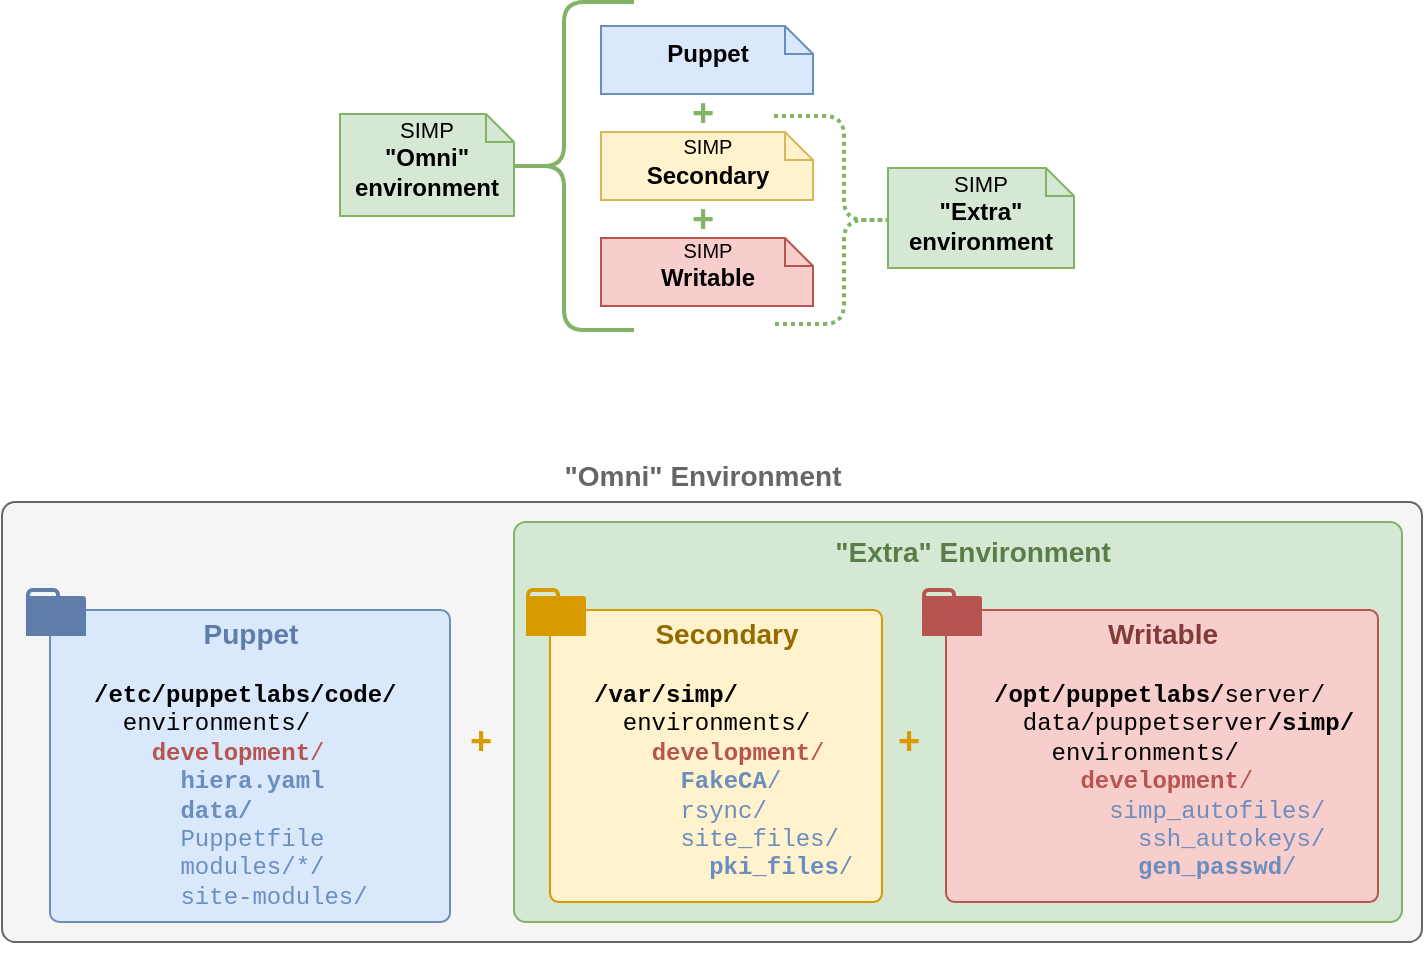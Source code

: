 <mxfile version="20.4.1" type="github" pages="2">
  <diagram name="Simplified v2" id="2etnrcAq5zjSbi8A3pP0">
    <mxGraphModel dx="1422" dy="813" grid="1" gridSize="10" guides="1" tooltips="1" connect="1" arrows="1" fold="1" page="1" pageScale="1" pageWidth="850" pageHeight="1100" math="0" shadow="0">
      <root>
        <mxCell id="-mIu3kfPHVClgdqaARXv-0" />
        <object label="Infrastructure" id="-mIu3kfPHVClgdqaARXv-1">
          <mxCell style="" visible="0" parent="-mIu3kfPHVClgdqaARXv-0" />
        </object>
        <mxCell id="-mIu3kfPHVClgdqaARXv-2" value="" style="whiteSpace=wrap;html=1;fontFamily=Helvetica;align=center;rounded=1;fillColor=none;strokeColor=#d79b00;dashed=1;movable=1;resizable=1;rotatable=1;deletable=1;editable=1;connectable=1;" vertex="1" parent="-mIu3kfPHVClgdqaARXv-1">
          <mxGeometry x="10" y="190" width="80" height="130" as="geometry" />
        </mxCell>
        <mxCell id="-mIu3kfPHVClgdqaARXv-3" style="edgeStyle=orthogonalEdgeStyle;rounded=0;orthogonalLoop=1;jettySize=auto;html=1;exitX=0.5;exitY=1;exitDx=0;exitDy=0;exitPerimeter=0;entryX=0.5;entryY=0;entryDx=0;entryDy=0;endArrow=none;endFill=0;strokeWidth=1;fontColor=#D79B00;fillColor=#ffe6cc;strokeColor=#d79b00;" edge="1" parent="-mIu3kfPHVClgdqaARXv-1" source="-mIu3kfPHVClgdqaARXv-4" target="-mIu3kfPHVClgdqaARXv-2">
          <mxGeometry relative="1" as="geometry" />
        </mxCell>
        <mxCell id="-mIu3kfPHVClgdqaARXv-4" value="&lt;div style=&quot;text-align: center&quot;&gt;&lt;span&gt;Infrastructure&lt;/span&gt;&lt;/div&gt;&lt;div style=&quot;text-align: center&quot;&gt;&lt;span&gt;environment&lt;/span&gt;&lt;/div&gt;" style="shape=note;whiteSpace=wrap;html=1;size=6;verticalAlign=top;align=center;spacingTop=-6;fontFamily=Helvetica;fontStyle=1;fillColor=#ffe6cc;strokeColor=#d79b00;" vertex="1" parent="-mIu3kfPHVClgdqaARXv-1">
          <mxGeometry x="4" y="147" width="95" height="30" as="geometry" />
        </mxCell>
        <mxCell id="-mIu3kfPHVClgdqaARXv-5" value="" style="shape=curlyBracket;whiteSpace=wrap;html=1;rounded=1;strokeColor=#d79b00;fillColor=#ffe6cc;fontFamily=Helvetica;align=center;rotation=0;size=0.769;spacingTop=-7;spacing=3;" vertex="1" parent="-mIu3kfPHVClgdqaARXv-1">
          <mxGeometry x="60" y="140" width="58" height="199" as="geometry" />
        </mxCell>
        <mxCell id="-mIu3kfPHVClgdqaARXv-6" value="" style="edgeStyle=orthogonalEdgeStyle;rounded=0;orthogonalLoop=1;jettySize=auto;html=1;endArrow=none;endFill=0;strokeWidth=1;fillColor=#ffe6cc;strokeColor=#d79b00;" edge="1" parent="-mIu3kfPHVClgdqaARXv-1" source="-mIu3kfPHVClgdqaARXv-7">
          <mxGeometry relative="1" as="geometry">
            <mxPoint x="45" y="283" as="targetPoint" />
          </mxGeometry>
        </mxCell>
        <mxCell id="-mIu3kfPHVClgdqaARXv-7" value="" style="shadow=0;dashed=0;html=1;strokeColor=#d79b00;labelPosition=center;verticalLabelPosition=bottom;verticalAlign=top;align=center;shape=mxgraph.azure.server;fillColor=#ffe6cc;labelBackgroundColor=#ffffff;" vertex="1" parent="-mIu3kfPHVClgdqaARXv-1">
          <mxGeometry x="20" y="233" width="50" height="15" as="geometry" />
        </mxCell>
        <mxCell id="-mIu3kfPHVClgdqaARXv-8" value="&lt;b&gt;production&lt;/b&gt;&lt;br&gt;&lt;div style=&quot;text-align: center&quot;&gt;&lt;span&gt;network&lt;/span&gt;&lt;/div&gt;" style="text;html=1;fontColor=#D79B00;" vertex="1" parent="-mIu3kfPHVClgdqaARXv-1">
          <mxGeometry x="19" y="280" width="60" height="30" as="geometry" />
        </mxCell>
        <mxCell id="-mIu3kfPHVClgdqaARXv-9" value="&lt;b&gt;production&lt;br&gt;&lt;/b&gt;&lt;div style=&quot;text-align: center&quot;&gt;&lt;span&gt;infrastructure&lt;/span&gt;&lt;/div&gt;" style="text;html=1;fontColor=#D79B00;align=center;" vertex="1" parent="-mIu3kfPHVClgdqaARXv-1">
          <mxGeometry x="9" y="193" width="80" height="30" as="geometry" />
        </mxCell>
        <mxCell id="-mIu3kfPHVClgdqaARXv-10" value="" style="endArrow=none;html=1;fillColor=#ffe6cc;strokeColor=#d79b00;strokeWidth=8;" edge="1" parent="-mIu3kfPHVClgdqaARXv-1">
          <mxGeometry width="50" height="50" relative="1" as="geometry">
            <mxPoint x="15.0" y="279.5" as="sourcePoint" />
            <mxPoint x="80" y="279" as="targetPoint" />
          </mxGeometry>
        </mxCell>
        <mxCell id="-mIu3kfPHVClgdqaARXv-11" value="" style="endArrow=none;html=1;fillColor=#ffe6cc;strokeColor=#d79b00;strokeWidth=1;" edge="1" parent="-mIu3kfPHVClgdqaARXv-1">
          <mxGeometry width="50" height="50" relative="1" as="geometry">
            <mxPoint x="105" y="263.5" as="sourcePoint" />
            <mxPoint x="121" y="263" as="targetPoint" />
          </mxGeometry>
        </mxCell>
        <mxCell id="-mIu3kfPHVClgdqaARXv-12" parent="-mIu3kfPHVClgdqaARXv-0" />
        <mxCell id="-mIu3kfPHVClgdqaARXv-13" value="" style="whiteSpace=wrap;html=1;labelBackgroundColor=#ffffff;strokeColor=#666666;strokeWidth=1;fillColor=#f5f5f5;align=center;rounded=1;movable=1;resizable=1;rotatable=1;deletable=1;editable=1;connectable=1;arcSize=3;fontColor=#333333;" vertex="1" parent="-mIu3kfPHVClgdqaARXv-12">
          <mxGeometry x="30" y="290" width="710" height="220" as="geometry" />
        </mxCell>
        <mxCell id="-mIu3kfPHVClgdqaARXv-14" value="" style="whiteSpace=wrap;html=1;labelBackgroundColor=#ffffff;strokeColor=#82b366;strokeWidth=1;fillColor=#d5e8d4;align=center;rounded=1;movable=1;resizable=1;rotatable=1;deletable=1;editable=1;connectable=1;arcSize=3;" vertex="1" parent="-mIu3kfPHVClgdqaARXv-12">
          <mxGeometry x="286" y="300" width="444" height="200" as="geometry" />
        </mxCell>
        <mxCell id="-mIu3kfPHVClgdqaARXv-15" value="" style="whiteSpace=wrap;html=1;labelBackgroundColor=#ffffff;strokeColor=#b85450;strokeWidth=1;fillColor=#f8cecc;align=center;rounded=1;movable=1;resizable=1;rotatable=1;deletable=1;editable=1;connectable=1;arcSize=3;" vertex="1" parent="-mIu3kfPHVClgdqaARXv-12">
          <mxGeometry x="502" y="344" width="216" height="146" as="geometry" />
        </mxCell>
        <mxCell id="-mIu3kfPHVClgdqaARXv-16" value="" style="whiteSpace=wrap;html=1;labelBackgroundColor=#ffffff;strokeColor=#6c8ebf;strokeWidth=1;fillColor=#dae8fc;align=center;rounded=1;movable=1;resizable=1;rotatable=1;deletable=1;editable=1;connectable=1;arcSize=3;" vertex="1" parent="-mIu3kfPHVClgdqaARXv-12">
          <mxGeometry x="54" y="344" width="200" height="156" as="geometry" />
        </mxCell>
        <mxCell id="-mIu3kfPHVClgdqaARXv-17" value="&lt;div&gt;&lt;b&gt;/etc/puppetlabs/code/&lt;/b&gt;&lt;/div&gt;&lt;div&gt;&amp;nbsp; environments/&lt;/div&gt;&lt;font color=&quot;#b85450&quot;&gt;&amp;nbsp;&amp;nbsp;&amp;nbsp; &lt;b&gt;development&lt;/b&gt;/&lt;br&gt;&lt;/font&gt;&lt;div&gt;&lt;font color=&quot;#3333ff&quot;&gt;&amp;nbsp;&amp;nbsp; &amp;nbsp;&amp;nbsp; &lt;b&gt;&lt;font color=&quot;#6c8ebf&quot;&gt;hiera.yaml&lt;/font&gt;&lt;/b&gt;&lt;/font&gt;&lt;/div&gt;&lt;div&gt;&lt;font color=&quot;#3333ff&quot;&gt;&amp;nbsp; &amp;nbsp; &amp;nbsp; &lt;/font&gt;&lt;b&gt;&lt;font color=&quot;#6c8ebf&quot;&gt;data/&lt;/font&gt;&lt;/b&gt;&lt;/div&gt;&lt;div&gt;&lt;font color=&quot;#6c8ebf&quot;&gt;&lt;span&gt;&amp;nbsp;&amp;nbsp; &amp;nbsp;&amp;nbsp; Puppetfile&lt;br&gt;&lt;/span&gt;&lt;/font&gt;&lt;/div&gt;&lt;div&gt;&lt;font color=&quot;#6c8ebf&quot;&gt;&lt;span&gt;&lt;font color=&quot;#3333ff&quot;&gt;&amp;nbsp; &amp;nbsp; &amp;nbsp; &lt;/font&gt;modules/*/&lt;/span&gt;&lt;/font&gt;&lt;font color=&quot;#6c8ebf&quot;&gt;&lt;span&gt;&lt;/span&gt;&lt;/font&gt;&lt;/div&gt;&lt;div&gt;&lt;div&gt;&lt;font color=&quot;#6c8ebf&quot;&gt;&lt;span&gt;&lt;font color=&quot;#3333ff&quot;&gt;&amp;nbsp; &amp;nbsp; &amp;nbsp; &lt;/font&gt;site-modules/&lt;/span&gt;&lt;/font&gt;&lt;font color=&quot;#6c8ebf&quot;&gt;&lt;span&gt;&lt;/span&gt;&lt;/font&gt;&lt;/div&gt;&lt;/div&gt;&lt;div&gt;&lt;br&gt;&lt;/div&gt;&lt;div&gt;&lt;font color=&quot;#6c8ebf&quot;&gt;&lt;span&gt;&lt;/span&gt;&lt;/font&gt;&lt;/div&gt;&lt;font color=&quot;#6c8ebf&quot;&gt;&lt;br&gt;&lt;/font&gt;" style="text;html=1;resizable=1;points=[];autosize=1;align=left;verticalAlign=top;spacingTop=-4;fontColor=#000000;fontFamily=Courier New;movable=1;rotatable=1;deletable=1;editable=1;connectable=1;" vertex="1" parent="-mIu3kfPHVClgdqaARXv-12">
          <mxGeometry x="74" y="377" width="170" height="150" as="geometry" />
        </mxCell>
        <mxCell id="-mIu3kfPHVClgdqaARXv-23" value="" style="whiteSpace=wrap;html=1;labelBackgroundColor=#ffffff;strokeColor=#D79B00;strokeWidth=1;fillColor=#fff2cc;align=center;rounded=1;movable=1;resizable=1;rotatable=1;deletable=1;editable=1;connectable=1;arcSize=3;" vertex="1" parent="-mIu3kfPHVClgdqaARXv-12">
          <mxGeometry x="304" y="344" width="166" height="146" as="geometry" />
        </mxCell>
        <mxCell id="-mIu3kfPHVClgdqaARXv-24" value="" style="group" vertex="1" connectable="0" parent="-mIu3kfPHVClgdqaARXv-12">
          <mxGeometry x="292" y="334" width="30" height="23" as="geometry" />
        </mxCell>
        <mxCell id="-mIu3kfPHVClgdqaARXv-25" value="" style="whiteSpace=wrap;html=1;rounded=0;labelBackgroundColor=#ffffff;strokeColor=none;strokeWidth=2;fillColor=#D79B00;gradientColor=none;fontColor=#D79B00;align=center;" vertex="1" parent="-mIu3kfPHVClgdqaARXv-24">
          <mxGeometry y="12" width="30" height="11" as="geometry" />
        </mxCell>
        <mxCell id="-mIu3kfPHVClgdqaARXv-26" value="" style="whiteSpace=wrap;html=1;rounded=1;labelBackgroundColor=#ffffff;strokeColor=#d79b00;strokeWidth=2;fillColor=none;align=center;perimeterSpacing=0;" vertex="1" parent="-mIu3kfPHVClgdqaARXv-24">
          <mxGeometry x="1" width="15" height="15" as="geometry" />
        </mxCell>
        <mxCell id="-mIu3kfPHVClgdqaARXv-27" value="" style="whiteSpace=wrap;html=1;rounded=1;labelBackgroundColor=#ffffff;strokeColor=none;strokeWidth=2;fillColor=#D79B00;gradientColor=none;fontColor=#D79B00;align=center;" vertex="1" parent="-mIu3kfPHVClgdqaARXv-24">
          <mxGeometry y="3" width="30" height="10" as="geometry" />
        </mxCell>
        <mxCell id="-mIu3kfPHVClgdqaARXv-28" value="&lt;div&gt;&lt;b&gt;/var/simp/&lt;/b&gt;&lt;/div&gt;&lt;div&gt;&amp;nbsp; environments/&lt;/div&gt;&lt;font color=&quot;#b85450&quot;&gt;&amp;nbsp; &amp;nbsp; &lt;b&gt;development&lt;/b&gt;/&lt;br&gt;&lt;/font&gt;&lt;font color=&quot;#6c8ebf&quot;&gt;&amp;nbsp; &amp;nbsp; &amp;nbsp; &lt;b&gt;FakeCA&lt;/b&gt;/&lt;br&gt;&amp;nbsp; &amp;nbsp; &amp;nbsp; rsync/&lt;br&gt;&lt;/font&gt;&lt;div&gt;&lt;font color=&quot;#6c8ebf&quot;&gt;&amp;nbsp; &amp;nbsp; &amp;nbsp; site_files/&lt;br&gt;&lt;/font&gt;&lt;/div&gt;&lt;div&gt;&lt;font color=&quot;#6c8ebf&quot;&gt;&amp;nbsp;&amp;nbsp;&amp;nbsp;&amp;nbsp;&amp;nbsp;&amp;nbsp;&amp;nbsp; &lt;b&gt;pki_files&lt;/b&gt;/&lt;/font&gt;&lt;br&gt;&lt;/div&gt;" style="text;html=1;resizable=1;points=[];autosize=1;align=left;verticalAlign=top;spacingTop=-4;fontColor=#000000;fontFamily=Courier New;movable=1;rotatable=1;deletable=1;editable=1;connectable=1;" vertex="1" parent="-mIu3kfPHVClgdqaARXv-12">
          <mxGeometry x="324" y="377" width="150" height="110" as="geometry" />
        </mxCell>
        <mxCell id="-mIu3kfPHVClgdqaARXv-34" value="&lt;div&gt;&lt;b&gt;/opt/puppetlabs/&lt;/b&gt;server/&lt;/div&gt;&lt;div&gt;&amp;nbsp; data/puppetserver&lt;b&gt;/simp/&lt;/b&gt;&lt;/div&gt;&lt;div&gt;&amp;nbsp;&amp;nbsp;&amp;nbsp; environments/&lt;/div&gt;&lt;div&gt;&lt;font color=&quot;#b85450&quot;&gt;&lt;b&gt;&amp;nbsp;&amp;nbsp;&amp;nbsp;&amp;nbsp;&amp;nbsp; development&lt;/b&gt;/&lt;/font&gt;&lt;/div&gt;&lt;font color=&quot;#6c8ebf&quot;&gt;&amp;nbsp;&amp;nbsp; &amp;nbsp;&amp;nbsp;&amp;nbsp;&amp;nbsp; simp_autofiles/&lt;br&gt;&amp;nbsp; &amp;nbsp; &amp;nbsp; &amp;nbsp;&amp;nbsp;&amp;nbsp; ssh_autokeys/&lt;br&gt;&amp;nbsp; &amp;nbsp; &amp;nbsp; &amp;nbsp; &amp;nbsp; &lt;b&gt;gen_passwd&lt;/b&gt;/&lt;br&gt;&lt;/font&gt;" style="text;html=1;resizable=1;points=[];autosize=1;align=left;verticalAlign=top;spacingTop=-4;fontColor=#000000;fontFamily=Courier New;movable=1;rotatable=1;deletable=1;editable=1;connectable=1;" vertex="1" parent="-mIu3kfPHVClgdqaARXv-12">
          <mxGeometry x="524" y="377" width="200" height="110" as="geometry" />
        </mxCell>
        <mxCell id="-mIu3kfPHVClgdqaARXv-45" value="&lt;font style=&quot;font-size: 14px;&quot;&gt;Puppet&lt;br&gt;&lt;/font&gt;" style="text;html=1;align=center;verticalAlign=middle;resizable=0;points=[];autosize=1;strokeColor=none;fillColor=none;fontStyle=1;fontSize=14;fontColor=#5F7DA8;" vertex="1" parent="-mIu3kfPHVClgdqaARXv-12">
          <mxGeometry x="119" y="341" width="70" height="30" as="geometry" />
        </mxCell>
        <mxCell id="-mIu3kfPHVClgdqaARXv-46" value="Secondary " style="text;html=1;align=center;verticalAlign=middle;resizable=0;points=[];autosize=1;strokeColor=none;fillColor=none;fontStyle=1;fontColor=#946B00;fontSize=14;" vertex="1" parent="-mIu3kfPHVClgdqaARXv-12">
          <mxGeometry x="342" y="341" width="100" height="30" as="geometry" />
        </mxCell>
        <mxCell id="-mIu3kfPHVClgdqaARXv-47" value="Writable " style="text;html=1;align=center;verticalAlign=middle;resizable=0;points=[];autosize=1;strokeColor=none;fillColor=none;fontStyle=1;fontColor=#823B39;fontSize=14;" vertex="1" parent="-mIu3kfPHVClgdqaARXv-12">
          <mxGeometry x="570" y="341" width="80" height="30" as="geometry" />
        </mxCell>
        <mxCell id="uFsJ2Q3TE8NYGcYe8jEq-1" value="+" style="text;html=1;resizable=0;autosize=1;align=center;verticalAlign=middle;points=[];fillColor=none;strokeColor=none;rounded=0;fontFamily=Helvetica;fontColor=#D79B00;fontStyle=1;fontSize=19;" vertex="1" parent="-mIu3kfPHVClgdqaARXv-12">
          <mxGeometry x="473" y="400" width="20" height="20" as="geometry" />
        </mxCell>
        <mxCell id="uFsJ2Q3TE8NYGcYe8jEq-2" value="&quot;Extra&quot; Environment" style="text;html=1;align=center;verticalAlign=middle;resizable=0;points=[];autosize=1;strokeColor=none;fillColor=none;fontStyle=1;fontColor=#5B7D47;fontSize=14;" vertex="1" parent="-mIu3kfPHVClgdqaARXv-12">
          <mxGeometry x="430" y="300" width="170" height="30" as="geometry" />
        </mxCell>
        <mxCell id="uFsJ2Q3TE8NYGcYe8jEq-6" value="&quot;Omni&quot; Environment" style="text;html=1;align=center;verticalAlign=middle;resizable=0;points=[];autosize=1;strokeColor=none;fillColor=none;fontStyle=1;fontColor=#666666;fontSize=14;" vertex="1" parent="-mIu3kfPHVClgdqaARXv-12">
          <mxGeometry x="295" y="262" width="170" height="30" as="geometry" />
        </mxCell>
        <mxCell id="uFsJ2Q3TE8NYGcYe8jEq-7" value="+" style="text;html=1;resizable=0;autosize=1;align=center;verticalAlign=middle;points=[];fillColor=none;strokeColor=none;rounded=0;fontFamily=Helvetica;fontColor=#D79B00;fontStyle=1;fontSize=19;" vertex="1" parent="-mIu3kfPHVClgdqaARXv-12">
          <mxGeometry x="259" y="400" width="20" height="20" as="geometry" />
        </mxCell>
        <mxCell id="vvE6RJOm1xn6MpsW2v5u-0" value="+" style="text;html=1;resizable=0;autosize=1;align=center;verticalAlign=middle;points=[];fillColor=none;strokeColor=none;rounded=0;fontFamily=Helvetica;fontColor=#82B366;fontStyle=1;fontSize=19;" vertex="1" parent="-mIu3kfPHVClgdqaARXv-12">
          <mxGeometry x="370" y="86" width="20" height="20" as="geometry" />
        </mxCell>
        <mxCell id="vvE6RJOm1xn6MpsW2v5u-1" value="" style="shape=curlyBracket;whiteSpace=wrap;html=1;rounded=1;labelBackgroundColor=#ffffff;strokeColor=#82b366;strokeWidth=2;fillColor=#d5e8d4;align=center;" vertex="1" parent="-mIu3kfPHVClgdqaARXv-12">
          <mxGeometry x="276" y="40" width="70" height="164" as="geometry" />
        </mxCell>
        <mxCell id="vvE6RJOm1xn6MpsW2v5u-2" value="&lt;div&gt;&lt;font size=&quot;1&quot;&gt;&lt;span style=&quot;font-weight: normal;&quot;&gt;SIMP&lt;/span&gt;&lt;/font&gt;&lt;/div&gt;&lt;div&gt;Secondary&lt;/div&gt;" style="shape=note;whiteSpace=wrap;html=1;size=14;verticalAlign=middle;align=center;spacingTop=-6;fontFamily=Helvetica;fontStyle=1;fillColor=#fff2cc;strokeColor=#d6b656;" vertex="1" parent="-mIu3kfPHVClgdqaARXv-12">
          <mxGeometry x="329.5" y="105" width="106" height="34" as="geometry" />
        </mxCell>
        <mxCell id="vvE6RJOm1xn6MpsW2v5u-3" value="Puppet" style="shape=note;whiteSpace=wrap;html=1;size=14;verticalAlign=middle;align=center;spacingTop=-6;fontFamily=Helvetica;fontStyle=1;fillColor=#dae8fc;strokeColor=#6c8ebf;" vertex="1" parent="-mIu3kfPHVClgdqaARXv-12">
          <mxGeometry x="329.5" y="52" width="106" height="34" as="geometry" />
        </mxCell>
        <mxCell id="vvE6RJOm1xn6MpsW2v5u-4" value="&lt;font style=&quot;font-size: 11px;&quot;&gt;&lt;span style=&quot;font-weight: normal;&quot;&gt;SIMP&lt;/span&gt;&lt;/font&gt;&lt;br&gt;&quot;Omni&quot;&lt;br&gt;environment" style="shape=note;whiteSpace=wrap;html=1;size=14;verticalAlign=top;align=center;spacingTop=-6;fontFamily=Helvetica;fontStyle=1;fillColor=#d5e8d4;strokeColor=#82b366;" vertex="1" parent="-mIu3kfPHVClgdqaARXv-12">
          <mxGeometry x="199" y="96" width="87" height="51" as="geometry" />
        </mxCell>
        <mxCell id="vvE6RJOm1xn6MpsW2v5u-5" value="+" style="text;html=1;resizable=0;autosize=1;align=center;verticalAlign=middle;points=[];fillColor=none;strokeColor=none;rounded=0;fontFamily=Helvetica;fontColor=#82B366;fontStyle=1;fontSize=19;" vertex="1" parent="-mIu3kfPHVClgdqaARXv-12">
          <mxGeometry x="370" y="139" width="20" height="20" as="geometry" />
        </mxCell>
        <mxCell id="vvE6RJOm1xn6MpsW2v5u-6" value="&lt;div style=&quot;font-size: 10px;&quot;&gt;&lt;span style=&quot;font-weight: normal;&quot;&gt;SIMP &lt;br&gt;&lt;/span&gt;&lt;/div&gt;&lt;div&gt;Writable&lt;/div&gt;" style="shape=note;whiteSpace=wrap;html=1;size=14;verticalAlign=middle;align=center;spacingTop=-6;fontFamily=Helvetica;fontStyle=1;fillColor=#f8cecc;strokeColor=#b85450;" vertex="1" parent="-mIu3kfPHVClgdqaARXv-12">
          <mxGeometry x="329.5" y="158" width="106" height="34" as="geometry" />
        </mxCell>
        <mxCell id="vvE6RJOm1xn6MpsW2v5u-7" value="" style="shape=curlyBracket;whiteSpace=wrap;html=1;rounded=1;labelBackgroundColor=#ffffff;strokeColor=#82b366;strokeWidth=2;fillColor=#d5e8d4;align=center;flipH=1;fontStyle=1;dashed=1;dashPattern=1 1;" vertex="1" parent="-mIu3kfPHVClgdqaARXv-12">
          <mxGeometry x="416" y="97" width="70" height="104" as="geometry" />
        </mxCell>
        <mxCell id="vvE6RJOm1xn6MpsW2v5u-8" style="edgeStyle=orthogonalEdgeStyle;rounded=0;orthogonalLoop=1;jettySize=auto;html=1;exitX=0.5;exitY=1;exitDx=0;exitDy=0;fontFamily=Courier New;" edge="1" parent="-mIu3kfPHVClgdqaARXv-12">
          <mxGeometry relative="1" as="geometry">
            <mxPoint x="516" y="159" as="sourcePoint" />
            <mxPoint x="516" y="159" as="targetPoint" />
          </mxGeometry>
        </mxCell>
        <mxCell id="vvE6RJOm1xn6MpsW2v5u-9" value="&lt;font style=&quot;font-size: 11px;&quot;&gt;&lt;span style=&quot;font-weight: normal;&quot;&gt;SIMP&lt;/span&gt;&lt;/font&gt;&lt;br&gt;&quot;Extra&quot;&lt;br&gt;environment" style="shape=note;whiteSpace=wrap;html=1;size=14;verticalAlign=top;align=center;spacingTop=-6;fontFamily=Helvetica;fontStyle=1;fillColor=#d5e8d4;strokeColor=#82b366;" vertex="1" parent="-mIu3kfPHVClgdqaARXv-12">
          <mxGeometry x="473" y="123" width="93" height="50" as="geometry" />
        </mxCell>
        <mxCell id="vvE6RJOm1xn6MpsW2v5u-11" value="" style="group" vertex="1" connectable="0" parent="-mIu3kfPHVClgdqaARXv-12">
          <mxGeometry x="490" y="334" width="30" height="23" as="geometry" />
        </mxCell>
        <mxCell id="-mIu3kfPHVClgdqaARXv-31" value="" style="whiteSpace=wrap;html=1;rounded=0;labelBackgroundColor=#ffffff;strokeColor=none;strokeWidth=2;fillColor=#B85450;gradientColor=none;fontColor=#D79B00;align=center;" vertex="1" parent="vvE6RJOm1xn6MpsW2v5u-11">
          <mxGeometry y="12" width="30" height="11" as="geometry" />
        </mxCell>
        <mxCell id="-mIu3kfPHVClgdqaARXv-32" value="" style="whiteSpace=wrap;html=1;rounded=1;labelBackgroundColor=#ffffff;strokeColor=#B85450;strokeWidth=2;fillColor=none;align=center;perimeterSpacing=0;" vertex="1" parent="vvE6RJOm1xn6MpsW2v5u-11">
          <mxGeometry x="1" width="15" height="15" as="geometry" />
        </mxCell>
        <mxCell id="-mIu3kfPHVClgdqaARXv-33" value="" style="whiteSpace=wrap;html=1;rounded=1;labelBackgroundColor=#ffffff;strokeColor=none;strokeWidth=2;fillColor=#B85450;gradientColor=none;fontColor=#D79B00;align=center;" vertex="1" parent="vvE6RJOm1xn6MpsW2v5u-11">
          <mxGeometry y="3" width="30" height="10" as="geometry" />
        </mxCell>
        <mxCell id="vvE6RJOm1xn6MpsW2v5u-12" value="" style="group" vertex="1" connectable="0" parent="-mIu3kfPHVClgdqaARXv-12">
          <mxGeometry x="42" y="334" width="30" height="23" as="geometry" />
        </mxCell>
        <mxCell id="-mIu3kfPHVClgdqaARXv-19" value="" style="whiteSpace=wrap;html=1;rounded=0;labelBackgroundColor=#ffffff;strokeColor=none;strokeWidth=2;fillColor=#5F7DA8;gradientColor=none;fontColor=#D79B00;align=center;container=0;" vertex="1" parent="vvE6RJOm1xn6MpsW2v5u-12">
          <mxGeometry y="12" width="30" height="11" as="geometry" />
        </mxCell>
        <mxCell id="-mIu3kfPHVClgdqaARXv-20" value="" style="whiteSpace=wrap;html=1;rounded=1;labelBackgroundColor=#ffffff;strokeColor=#5F7DA8;strokeWidth=2;fillColor=none;align=center;perimeterSpacing=0;container=0;" vertex="1" parent="vvE6RJOm1xn6MpsW2v5u-12">
          <mxGeometry x="1" width="15" height="15" as="geometry" />
        </mxCell>
        <mxCell id="-mIu3kfPHVClgdqaARXv-21" value="" style="whiteSpace=wrap;html=1;rounded=1;labelBackgroundColor=#ffffff;strokeColor=none;strokeWidth=2;fillColor=#5F7DA8;gradientColor=none;fontColor=#D79B00;align=center;container=0;" vertex="1" parent="vvE6RJOm1xn6MpsW2v5u-12">
          <mxGeometry y="3" width="30" height="10" as="geometry" />
        </mxCell>
      </root>
    </mxGraphModel>
  </diagram>
  <diagram id="h--fzdkQ0jzI6pCZrXBm" name="simp-doc 6.4.0">
    <mxGraphModel dx="1422" dy="813" grid="1" gridSize="10" guides="1" tooltips="1" connect="1" arrows="1" fold="1" page="1" pageScale="1" pageWidth="850" pageHeight="1100" math="0" shadow="0">
      <root>
        <mxCell id="0" />
        <mxCell id="1" parent="0" />
        <mxCell id="2" value="" style="group" parent="1" vertex="1" connectable="0">
          <mxGeometry x="130" y="141" width="436" height="354" as="geometry" />
        </mxCell>
        <mxCell id="3" value="" style="group" parent="2" vertex="1" connectable="0">
          <mxGeometry width="436" height="354" as="geometry" />
        </mxCell>
        <mxCell id="4" value="" style="whiteSpace=wrap;html=1;dashed=1;dashPattern=1 1;labelBackgroundColor=#ffffff;strokeColor=none;strokeWidth=2;fillColor=#F7F4ED;fontColor=#333333;align=center;rounded=1;movable=1;resizable=1;rotatable=1;deletable=1;editable=1;connectable=1;fontStyle=0" parent="3" vertex="1">
          <mxGeometry x="90" y="209" width="75" height="45" as="geometry" />
        </mxCell>
        <mxCell id="5" value="" style="whiteSpace=wrap;html=1;dashed=1;dashPattern=1 1;labelBackgroundColor=#ffffff;strokeColor=none;strokeWidth=2;fillColor=#F7F4ED;fontColor=#333333;align=center;rounded=1;fontStyle=0" parent="3" vertex="1">
          <mxGeometry x="171" y="173" width="97" height="53" as="geometry" />
        </mxCell>
        <mxCell id="6" value="" style="whiteSpace=wrap;html=1;dashed=1;dashPattern=1 1;labelBackgroundColor=#ffffff;strokeColor=none;strokeWidth=2;fillColor=#F7F4ED;fontColor=#333333;align=center;rounded=1;fontStyle=1" parent="3" vertex="1">
          <mxGeometry x="28" y="202" width="92" height="19" as="geometry" />
        </mxCell>
        <mxCell id="7" value="" style="whiteSpace=wrap;html=1;dashed=1;dashPattern=1 1;labelBackgroundColor=#ffffff;strokeColor=none;strokeWidth=2;fillColor=#F7F4ED;fontColor=#333333;align=center;rounded=1;fontStyle=1" parent="3" vertex="1">
          <mxGeometry x="119" y="158" width="101" height="21" as="geometry" />
        </mxCell>
        <mxCell id="8" value="" style="whiteSpace=wrap;html=1;dashed=1;dashPattern=1 1;labelBackgroundColor=#ffffff;strokeColor=none;strokeWidth=2;fillColor=#F7F4ED;fontColor=#333333;align=center;rounded=1;movable=1;resizable=1;rotatable=1;deletable=1;editable=1;connectable=1;fontStyle=0" parent="3" vertex="1">
          <mxGeometry y="118" width="153" height="48" as="geometry" />
        </mxCell>
        <mxCell id="9" value="" style="whiteSpace=wrap;html=1;dashed=1;dashPattern=1 1;labelBackgroundColor=#ffffff;strokeColor=none;strokeWidth=2;fillColor=#F7F4ED;fontColor=#333333;align=center;rounded=1;movable=1;resizable=1;rotatable=1;deletable=1;editable=1;connectable=1;fontStyle=0" parent="3" vertex="1">
          <mxGeometry x="11" y="185" width="59" height="28" as="geometry" />
        </mxCell>
        <mxCell id="10" value="" style="whiteSpace=wrap;html=1;dashed=1;dashPattern=1 1;labelBackgroundColor=#ffffff;strokeColor=none;strokeWidth=2;fillColor=#F7F4ED;fontColor=#333333;align=center;rounded=1;movable=1;resizable=1;rotatable=1;deletable=1;editable=1;connectable=1;fontStyle=0" parent="3" vertex="1">
          <mxGeometry x="270" y="300" width="166" height="54" as="geometry" />
        </mxCell>
        <mxCell id="11" value="" style="whiteSpace=wrap;html=1;dashed=1;dashPattern=1 1;labelBackgroundColor=#ffffff;strokeColor=none;strokeWidth=2;fillColor=#F7F4ED;fontColor=#333333;align=center;rounded=1;movable=1;resizable=1;rotatable=1;deletable=1;editable=1;connectable=1;fontStyle=0" parent="3" vertex="1">
          <mxGeometry x="220" y="265" width="101" height="28" as="geometry" />
        </mxCell>
        <mxCell id="12" value="" style="whiteSpace=wrap;html=1;dashed=1;dashPattern=1 1;labelBackgroundColor=#ffffff;strokeColor=none;strokeWidth=2;fillColor=#F7F4ED;fontColor=#333333;align=center;rounded=1;movable=1;resizable=1;rotatable=1;deletable=1;editable=1;connectable=1;fontStyle=0" parent="3" vertex="1">
          <mxGeometry x="132" y="245" width="119" height="28" as="geometry" />
        </mxCell>
        <mxCell id="13" value="" style="whiteSpace=wrap;html=1;dashed=1;dashPattern=1 1;labelBackgroundColor=#ffffff;strokeColor=none;strokeWidth=2;fillColor=#F7F4ED;fontColor=#333333;align=center;rounded=1;movable=1;resizable=1;rotatable=1;deletable=1;editable=1;connectable=1;" parent="3" vertex="1">
          <mxGeometry width="210" height="59" as="geometry" />
        </mxCell>
        <mxCell id="14" value="" style="whiteSpace=wrap;html=1;dashed=1;dashPattern=1 1;labelBackgroundColor=#ffffff;strokeColor=none;strokeWidth=2;fillColor=#F7F4ED;fontColor=#333333;align=center;rounded=1;" parent="3" vertex="1">
          <mxGeometry x="159" y="50" width="191" height="84" as="geometry" />
        </mxCell>
        <mxCell id="15" value="" style="whiteSpace=wrap;html=1;dashed=1;dashPattern=1 1;labelBackgroundColor=#ffffff;strokeColor=none;strokeWidth=2;fillColor=#F7F4ED;fontColor=#333333;align=center;rounded=1;fontStyle=1" parent="2" vertex="1">
          <mxGeometry x="201" y="258" width="59" height="21" as="geometry" />
        </mxCell>
        <mxCell id="16" value="" style="whiteSpace=wrap;html=1;dashed=1;dashPattern=1 1;labelBackgroundColor=#ffffff;strokeColor=none;strokeWidth=2;fillColor=#F7F4ED;fontColor=#333333;align=center;rounded=1;movable=1;resizable=1;rotatable=1;deletable=1;editable=1;connectable=1;fontStyle=0" parent="1" vertex="1">
          <mxGeometry x="390" y="423" width="101" height="28" as="geometry" />
        </mxCell>
        <mxCell id="17" value="" style="edgeStyle=orthogonalEdgeStyle;rounded=0;orthogonalLoop=1;jettySize=auto;html=1;strokeColor=#6C8EBF;fontFamily=Helvetica;fontColor=#3333FF;align=center;movable=1;resizable=1;rotatable=1;deletable=1;editable=1;connectable=1;endArrow=none;endFill=0;" parent="1" edge="1">
          <mxGeometry y="-5" relative="1" as="geometry">
            <mxPoint x="502" y="489" as="sourcePoint" />
            <mxPoint x="503" y="516" as="targetPoint" />
            <mxPoint x="4" y="-5" as="offset" />
          </mxGeometry>
        </mxCell>
        <mxCell id="18" value="" style="whiteSpace=wrap;html=1;fontFamily=Helvetica;fontColor=#3333FF;align=left;rounded=1;fillColor=none;strokeColor=#6C8EBF;dashed=1;" parent="1" vertex="1">
          <mxGeometry x="409" y="443" width="151" height="46" as="geometry" />
        </mxCell>
        <mxCell id="19" value="/opt/&lt;br&gt;&amp;nbsp; puppetlabs/&lt;br&gt;&amp;nbsp; &amp;nbsp; &amp;nbsp; &amp;nbsp; &amp;nbsp; server/&lt;br&gt;&amp;nbsp; &amp;nbsp; &amp;nbsp; &amp;nbsp; &amp;nbsp; &amp;nbsp; &amp;nbsp; data/&lt;br&gt;&amp;nbsp; &amp;nbsp; &amp;nbsp; &amp;nbsp; &amp;nbsp; &amp;nbsp; &amp;nbsp; &amp;nbsp; puppetserver/&lt;br&gt;&amp;nbsp; &amp;nbsp; &amp;nbsp; &amp;nbsp; &amp;nbsp; &amp;nbsp; &amp;nbsp; &amp;nbsp; &amp;nbsp; &amp;nbsp; &amp;nbsp; &amp;nbsp; &amp;nbsp; simp/&lt;br&gt;&amp;nbsp; &amp;nbsp; &amp;nbsp; &amp;nbsp; &amp;nbsp; &amp;nbsp; &amp;nbsp; &amp;nbsp; &amp;nbsp; &amp;nbsp; &amp;nbsp; &amp;nbsp; &amp;nbsp; &amp;nbsp; environments/&lt;br&gt;&lt;font color=&quot;#b85450&quot;&gt;&amp;nbsp; &amp;nbsp; &amp;nbsp; &amp;nbsp; &amp;nbsp; &amp;nbsp; &amp;nbsp; &amp;nbsp; &amp;nbsp; &amp;nbsp; &amp;nbsp; &amp;nbsp; &amp;nbsp; &amp;nbsp; &amp;nbsp; &amp;nbsp; &amp;nbsp; &lt;b&gt;development&lt;/b&gt;/&lt;br&gt;&lt;/font&gt;&lt;font color=&quot;#6c8ebf&quot;&gt;&amp;nbsp; &amp;nbsp; &amp;nbsp; &amp;nbsp; &amp;nbsp; &amp;nbsp; &amp;nbsp; &amp;nbsp; &amp;nbsp; &amp;nbsp; &amp;nbsp; &amp;nbsp; &amp;nbsp; &amp;nbsp; &amp;nbsp; &amp;nbsp; &amp;nbsp; &amp;nbsp; simp_autofiles/&lt;br&gt;&amp;nbsp; &amp;nbsp; &amp;nbsp; &amp;nbsp; &amp;nbsp; &amp;nbsp; &amp;nbsp; &amp;nbsp; &amp;nbsp; &amp;nbsp; &amp;nbsp; &amp;nbsp; &amp;nbsp; &amp;nbsp; &amp;nbsp; &amp;nbsp; &amp;nbsp; &amp;nbsp; &amp;nbsp; &amp;nbsp; &amp;nbsp; &amp;nbsp;ssh_autokeys/&lt;br&gt;&amp;nbsp; &amp;nbsp; &amp;nbsp; &amp;nbsp; &amp;nbsp; &amp;nbsp; &amp;nbsp; &amp;nbsp; &amp;nbsp; &amp;nbsp; &amp;nbsp; &amp;nbsp; &amp;nbsp; &amp;nbsp; &amp;nbsp; &amp;nbsp; &amp;nbsp; &amp;nbsp; &amp;nbsp; &amp;nbsp; &amp;nbsp; &amp;nbsp;gen_passwd/&lt;br&gt;&lt;/font&gt;&lt;br&gt;" style="text;html=1;resizable=0;points=[];autosize=1;align=left;verticalAlign=top;spacingTop=-4;fontColor=#000000;fontFamily=Courier New;movable=0;rotatable=0;deletable=0;editable=0;connectable=0;" parent="1" vertex="1">
          <mxGeometry x="150" y="329" width="420" height="170" as="geometry" />
        </mxCell>
        <mxCell id="20" value="/var/&lt;br&gt;&amp;nbsp; simp/&lt;br&gt;&amp;nbsp; &amp;nbsp; environments/&lt;br&gt;&lt;font color=&quot;#b85450&quot;&gt;&amp;nbsp; &amp;nbsp; &amp;nbsp; &amp;nbsp; &amp;nbsp; &amp;nbsp; &amp;nbsp; &lt;b&gt;development&lt;/b&gt;/&lt;br&gt;&lt;/font&gt;&lt;font color=&quot;#6c8ebf&quot;&gt;&amp;nbsp; &amp;nbsp; &amp;nbsp; &amp;nbsp; &amp;nbsp; &amp;nbsp; &amp;nbsp; &amp;nbsp; &amp;nbsp; &amp;nbsp; &amp;nbsp; FakeCA/&lt;br&gt;&amp;nbsp; &amp;nbsp; &amp;nbsp; &amp;nbsp; &amp;nbsp; &amp;nbsp; &amp;nbsp; &amp;nbsp; &amp;nbsp; &amp;nbsp; &amp;nbsp; rsync/&lt;br&gt;&amp;nbsp; &amp;nbsp; &amp;nbsp; &amp;nbsp; &amp;nbsp; &amp;nbsp; &amp;nbsp; &amp;nbsp; &amp;nbsp; &amp;nbsp; &amp;nbsp; site_files/&lt;br&gt;&lt;/font&gt;&lt;br&gt;" style="text;html=1;resizable=0;points=[];autosize=1;align=left;verticalAlign=top;spacingTop=-4;fontColor=#000000;fontFamily=Courier New;movable=0;rotatable=0;deletable=0;editable=0;connectable=0;" parent="1" vertex="1">
          <mxGeometry x="150" y="259" width="250" height="110" as="geometry" />
        </mxCell>
        <mxCell id="21" value="" style="whiteSpace=wrap;html=1;fontFamily=Helvetica;align=center;rounded=1;fillColor=none;strokeColor=#6c8ebf;dashed=1;movable=1;resizable=1;rotatable=1;deletable=1;editable=1;connectable=1;" parent="1" vertex="1">
          <mxGeometry x="347" y="210" width="129" height="60" as="geometry" />
        </mxCell>
        <mxCell id="22" value="" style="whiteSpace=wrap;html=1;fontFamily=Helvetica;fontColor=#3333FF;align=left;rounded=1;fillColor=none;strokeColor=#6C8EBF;dashed=1;movable=0;resizable=0;rotatable=0;deletable=0;editable=0;connectable=0;" parent="1" vertex="1">
          <mxGeometry x="305" y="317" width="89" height="45" as="geometry" />
        </mxCell>
        <mxCell id="23" value="/etc/&lt;br&gt;&amp;nbsp; puppetlabs/&lt;br&gt;&amp;nbsp; &amp;nbsp; &amp;nbsp; &amp;nbsp; &amp;nbsp; code/&lt;br&gt;&amp;nbsp; &amp;nbsp; &amp;nbsp; &amp;nbsp; &amp;nbsp; &amp;nbsp; environments/&lt;br&gt;&lt;font color=&quot;#b85450&quot;&gt;&amp;nbsp; &amp;nbsp; &amp;nbsp; &amp;nbsp; &amp;nbsp; &amp;nbsp; &amp;nbsp; &amp;nbsp; &amp;nbsp; &amp;nbsp;&amp;nbsp;&lt;b&gt;development&lt;/b&gt;/&lt;br&gt;&lt;/font&gt;&lt;font color=&quot;#3333ff&quot;&gt;&amp;nbsp; &amp;nbsp; &amp;nbsp; &amp;nbsp; &amp;nbsp; &amp;nbsp; &amp;nbsp; &amp;nbsp; &amp;nbsp; &amp;nbsp; &amp;nbsp; &amp;nbsp; &amp;nbsp; &amp;nbsp; &lt;/font&gt;&lt;font color=&quot;#6c8ebf&quot;&gt;data/&lt;br&gt;&lt;span&gt;&amp;nbsp; &amp;nbsp; &amp;nbsp; &amp;nbsp; &amp;nbsp; &amp;nbsp; &amp;nbsp; &amp;nbsp; &amp;nbsp; &amp;nbsp; &amp;nbsp; &amp;nbsp; &amp;nbsp; &amp;nbsp; manifests/&lt;br&gt;&lt;/span&gt;&amp;nbsp; &amp;nbsp; &amp;nbsp; &amp;nbsp; &amp;nbsp; &amp;nbsp; &amp;nbsp; &amp;nbsp; &amp;nbsp; &amp;nbsp; &amp;nbsp; &amp;nbsp; &amp;nbsp; &amp;nbsp; modules/*/&lt;br&gt;&amp;nbsp; &amp;nbsp; &amp;nbsp; &amp;nbsp; &amp;nbsp; &amp;nbsp; &amp;nbsp; &amp;nbsp; &amp;nbsp; &amp;nbsp; &amp;nbsp; &amp;nbsp; &amp;nbsp; &amp;nbsp; environment.conf&lt;/font&gt;&lt;br&gt;" style="text;html=1;resizable=0;points=[];autosize=1;align=left;verticalAlign=top;spacingTop=-4;fontColor=#000000;fontFamily=Courier New;movable=0;rotatable=0;deletable=0;editable=0;connectable=0;" parent="1" vertex="1">
          <mxGeometry x="150" y="139" width="330" height="120" as="geometry" />
        </mxCell>
        <mxCell id="24" value="" style="whiteSpace=wrap;html=1;fontFamily=Helvetica;align=center;rounded=1;fillColor=none;strokeColor=#d79b00;dashed=1;movable=1;resizable=1;rotatable=1;deletable=1;editable=1;connectable=1;" parent="1" vertex="1">
          <mxGeometry x="10" y="190" width="80" height="130" as="geometry" />
        </mxCell>
        <mxCell id="25" style="edgeStyle=orthogonalEdgeStyle;rounded=0;orthogonalLoop=1;jettySize=auto;html=1;fontFamily=Lucida Console;fontColor=#FF0000;strokeColor=#B85450;endArrow=none;endFill=0;" parent="1" source="55" edge="1">
          <mxGeometry relative="1" as="geometry">
            <mxPoint x="456.034" y="320.069" as="sourcePoint" />
            <mxPoint x="490" y="434" as="targetPoint" />
            <Array as="points">
              <mxPoint x="622" y="434" />
            </Array>
          </mxGeometry>
        </mxCell>
        <mxCell id="26" style="edgeStyle=orthogonalEdgeStyle;rounded=0;orthogonalLoop=1;jettySize=auto;html=1;exitX=0.5;exitY=1;exitDx=0;exitDy=0;exitPerimeter=0;entryX=0.62;entryY=0;entryDx=0;entryDy=0;entryPerimeter=0;fontFamily=Lucida Console;fontColor=#FF0000;strokeColor=#B85450;endArrow=none;endFill=0;" parent="1" source="27" edge="1">
          <mxGeometry relative="1" as="geometry">
            <mxPoint x="355" y="199" as="targetPoint" />
          </mxGeometry>
        </mxCell>
        <mxCell id="27" value="Puppet&lt;br&gt;environment&lt;br&gt;directory&lt;br&gt;" style="shape=note;whiteSpace=wrap;html=1;size=14;verticalAlign=top;align=center;spacingTop=-6;fontFamily=Helvetica;fontStyle=1;fillColor=#DAE8FC;strokeColor=#b85450;" parent="1" vertex="1">
          <mxGeometry x="295" y="120" width="100" height="44" as="geometry" />
        </mxCell>
        <mxCell id="28" value="" style="edgeStyle=orthogonalEdgeStyle;rounded=0;orthogonalLoop=1;jettySize=auto;html=1;strokeColor=#6C8EBF;fontFamily=Helvetica;fontColor=#3333FF;align=center;endArrow=none;endFill=0;" parent="1" edge="1">
          <mxGeometry relative="1" as="geometry">
            <mxPoint x="459" y="163" as="sourcePoint" />
            <mxPoint x="459" y="211" as="targetPoint" />
            <Array as="points">
              <mxPoint x="459" y="173" />
              <mxPoint x="459" y="173" />
            </Array>
          </mxGeometry>
        </mxCell>
        <mxCell id="29" value="Puppet&lt;br&gt;environment&lt;br&gt;&lt;span style=&quot;font-weight: normal&quot;&gt;&lt;font style=&quot;font-size: 10px&quot;&gt;&lt;i&gt;(assets)&lt;/i&gt;&lt;/font&gt;&lt;/span&gt;&lt;br&gt;" style="shape=note;whiteSpace=wrap;html=1;size=14;verticalAlign=top;align=center;spacingTop=-6;fontFamily=Helvetica;fontStyle=1;fillColor=#dae8fc;strokeColor=#6c8ebf;" parent="1" vertex="1">
          <mxGeometry x="401" y="120" width="106" height="45" as="geometry" />
        </mxCell>
        <mxCell id="30" style="edgeStyle=orthogonalEdgeStyle;rounded=0;orthogonalLoop=1;jettySize=auto;html=1;fontFamily=Lucida Console;fontColor=#FF0000;strokeColor=#B85450;endArrow=none;endFill=0;" parent="1" source="53" edge="1">
          <mxGeometry relative="1" as="geometry">
            <mxPoint x="550" y="310" as="sourcePoint" />
            <mxPoint x="343" y="310" as="targetPoint" />
            <Array as="points">
              <mxPoint x="500" y="310" />
              <mxPoint x="500" y="310" />
            </Array>
          </mxGeometry>
        </mxCell>
        <mxCell id="31" value="" style="edgeStyle=orthogonalEdgeStyle;rounded=0;orthogonalLoop=1;jettySize=auto;html=1;strokeColor=#6C8EBF;fontFamily=Helvetica;fontColor=#3333FF;align=center;endArrow=none;endFill=0;" parent="1" source="56" edge="1">
          <mxGeometry relative="1" as="geometry">
            <mxPoint x="429" y="367" as="sourcePoint" />
            <mxPoint x="394" y="347" as="targetPoint" />
            <Array as="points">
              <mxPoint x="510" y="347" />
              <mxPoint x="510" y="347" />
            </Array>
          </mxGeometry>
        </mxCell>
        <mxCell id="32" style="edgeStyle=orthogonalEdgeStyle;rounded=0;orthogonalLoop=1;jettySize=auto;html=1;exitX=0.5;exitY=1;exitDx=0;exitDy=0;exitPerimeter=0;entryX=0.5;entryY=0;entryDx=0;entryDy=0;endArrow=none;endFill=0;strokeWidth=1;fontColor=#D79B00;fillColor=#ffe6cc;strokeColor=#d79b00;" parent="1" source="33" target="24" edge="1">
          <mxGeometry relative="1" as="geometry" />
        </mxCell>
        <mxCell id="33" value="&lt;div style=&quot;text-align: center&quot;&gt;&lt;span&gt;Infrastructure&lt;/span&gt;&lt;/div&gt;&lt;div style=&quot;text-align: center&quot;&gt;&lt;span&gt;environment&lt;/span&gt;&lt;/div&gt;" style="shape=note;whiteSpace=wrap;html=1;size=6;verticalAlign=top;align=center;spacingTop=-6;fontFamily=Helvetica;fontStyle=1;fillColor=#ffe6cc;strokeColor=#d79b00;" parent="1" vertex="1">
          <mxGeometry x="4" y="147" width="95" height="30" as="geometry" />
        </mxCell>
        <mxCell id="34" value="" style="shape=curlyBracket;whiteSpace=wrap;html=1;rounded=1;strokeColor=#d79b00;fillColor=#ffe6cc;fontFamily=Helvetica;align=center;rotation=0;size=0.769;spacingTop=-7;spacing=3;" parent="1" vertex="1">
          <mxGeometry x="60" y="140" width="58" height="199" as="geometry" />
        </mxCell>
        <mxCell id="35" value="" style="edgeStyle=orthogonalEdgeStyle;rounded=0;orthogonalLoop=1;jettySize=auto;html=1;endArrow=none;endFill=0;strokeWidth=1;fillColor=#ffe6cc;strokeColor=#d79b00;" parent="1" source="36" edge="1">
          <mxGeometry relative="1" as="geometry">
            <mxPoint x="45" y="283" as="targetPoint" />
          </mxGeometry>
        </mxCell>
        <mxCell id="36" value="" style="shadow=0;dashed=0;html=1;strokeColor=#d79b00;labelPosition=center;verticalLabelPosition=bottom;verticalAlign=top;align=center;shape=mxgraph.azure.server;fillColor=#ffe6cc;labelBackgroundColor=#ffffff;" parent="1" vertex="1">
          <mxGeometry x="20" y="233" width="50" height="15" as="geometry" />
        </mxCell>
        <mxCell id="37" value="&lt;b&gt;production&lt;/b&gt;&lt;br&gt;&lt;div style=&quot;text-align: center&quot;&gt;&lt;span&gt;network&lt;/span&gt;&lt;/div&gt;" style="text;html=1;fontColor=#D79B00;" parent="1" vertex="1">
          <mxGeometry x="19" y="280" width="60" height="30" as="geometry" />
        </mxCell>
        <mxCell id="38" value="&lt;b&gt;production&lt;br&gt;&lt;/b&gt;&lt;div style=&quot;text-align: center&quot;&gt;&lt;span&gt;infrastructure&lt;/span&gt;&lt;/div&gt;" style="text;html=1;fontColor=#D79B00;align=center;" parent="1" vertex="1">
          <mxGeometry x="9" y="193" width="80" height="30" as="geometry" />
        </mxCell>
        <mxCell id="39" value="" style="endArrow=none;html=1;fillColor=#ffe6cc;strokeColor=#d79b00;strokeWidth=8;" parent="1" edge="1">
          <mxGeometry width="50" height="50" relative="1" as="geometry">
            <mxPoint x="15" y="279.5" as="sourcePoint" />
            <mxPoint x="80" y="279" as="targetPoint" />
          </mxGeometry>
        </mxCell>
        <mxCell id="40" value="" style="group" parent="1" vertex="1" connectable="0">
          <mxGeometry x="118" y="321" width="30" height="23" as="geometry" />
        </mxCell>
        <mxCell id="41" value="" style="whiteSpace=wrap;html=1;rounded=0;labelBackgroundColor=#ffffff;strokeColor=none;strokeWidth=2;fillColor=#D79B00;gradientColor=none;fontColor=#D79B00;align=center;" parent="40" vertex="1">
          <mxGeometry y="12" width="30" height="11" as="geometry" />
        </mxCell>
        <mxCell id="42" value="" style="whiteSpace=wrap;html=1;rounded=1;labelBackgroundColor=#ffffff;strokeColor=#d79b00;strokeWidth=2;fillColor=none;align=center;perimeterSpacing=0;" parent="40" vertex="1">
          <mxGeometry x="1" width="15" height="15" as="geometry" />
        </mxCell>
        <mxCell id="43" value="" style="whiteSpace=wrap;html=1;rounded=1;labelBackgroundColor=#ffffff;strokeColor=none;strokeWidth=2;fillColor=#D79B00;gradientColor=none;fontColor=#D79B00;align=center;" parent="40" vertex="1">
          <mxGeometry y="3" width="30" height="10" as="geometry" />
        </mxCell>
        <mxCell id="44" value="" style="group" parent="1" vertex="1" connectable="0">
          <mxGeometry x="118" y="252" width="30" height="23" as="geometry" />
        </mxCell>
        <mxCell id="45" value="" style="whiteSpace=wrap;html=1;rounded=0;labelBackgroundColor=#ffffff;strokeColor=none;strokeWidth=2;fillColor=#D79B00;gradientColor=none;fontColor=#D79B00;align=center;" parent="44" vertex="1">
          <mxGeometry y="12" width="30" height="11" as="geometry" />
        </mxCell>
        <mxCell id="46" value="" style="whiteSpace=wrap;html=1;rounded=1;labelBackgroundColor=#ffffff;strokeColor=#d79b00;strokeWidth=2;fillColor=none;align=center;perimeterSpacing=0;" parent="44" vertex="1">
          <mxGeometry x="1" width="15" height="15" as="geometry" />
        </mxCell>
        <mxCell id="47" value="" style="whiteSpace=wrap;html=1;rounded=1;labelBackgroundColor=#ffffff;strokeColor=none;strokeWidth=2;fillColor=#D79B00;gradientColor=none;fontColor=#D79B00;align=center;" parent="44" vertex="1">
          <mxGeometry y="3" width="30" height="10" as="geometry" />
        </mxCell>
        <mxCell id="48" value="" style="group" parent="1" vertex="1" connectable="0">
          <mxGeometry x="118" y="131" width="30" height="23" as="geometry" />
        </mxCell>
        <mxCell id="49" value="" style="whiteSpace=wrap;html=1;rounded=0;labelBackgroundColor=#ffffff;strokeColor=none;strokeWidth=2;fillColor=#D79B00;gradientColor=none;fontColor=#D79B00;align=center;" parent="48" vertex="1">
          <mxGeometry y="12" width="30" height="11" as="geometry" />
        </mxCell>
        <mxCell id="50" value="" style="whiteSpace=wrap;html=1;rounded=1;labelBackgroundColor=#ffffff;strokeColor=#d79b00;strokeWidth=2;fillColor=none;align=center;perimeterSpacing=0;" parent="48" vertex="1">
          <mxGeometry x="1" width="15" height="15" as="geometry" />
        </mxCell>
        <mxCell id="51" value="" style="whiteSpace=wrap;html=1;rounded=1;labelBackgroundColor=#ffffff;strokeColor=none;strokeWidth=2;fillColor=#D79B00;gradientColor=none;fontColor=#D79B00;align=center;" parent="48" vertex="1">
          <mxGeometry y="3" width="30" height="10" as="geometry" />
        </mxCell>
        <mxCell id="52" value="" style="endArrow=none;html=1;fillColor=#ffe6cc;strokeColor=#d79b00;strokeWidth=1;" parent="1" edge="1">
          <mxGeometry width="50" height="50" relative="1" as="geometry">
            <mxPoint x="105" y="263.5" as="sourcePoint" />
            <mxPoint x="121" y="263" as="targetPoint" />
          </mxGeometry>
        </mxCell>
        <mxCell id="53" value="Secondary&lt;br&gt;environment&lt;br&gt;directory&lt;br&gt;" style="shape=note;whiteSpace=wrap;html=1;size=14;verticalAlign=top;align=center;spacingTop=-6;fontFamily=Helvetica;fontStyle=1;fillColor=#fff2cc;strokeColor=#d6b656;" parent="1" vertex="1">
          <mxGeometry x="429" y="285" width="104" height="45" as="geometry" />
        </mxCell>
        <mxCell id="54" value="Writable&lt;br&gt;environment&lt;br&gt;&lt;span style=&quot;font-weight: normal&quot;&gt;&lt;i&gt;&lt;font style=&quot;font-size: 11px&quot;&gt;(assets)&lt;/font&gt;&lt;/i&gt;&lt;/span&gt;&lt;br&gt;" style="shape=note;whiteSpace=wrap;html=1;size=14;verticalAlign=top;align=center;spacingTop=-6;fontFamily=Helvetica;fontStyle=1;fillColor=#f8cecc;strokeColor=#b85450;" parent="1" vertex="1">
          <mxGeometry x="455" y="508" width="104" height="45" as="geometry" />
        </mxCell>
        <mxCell id="55" value="Writable&lt;br&gt;environment&lt;br&gt;directory&lt;br&gt;" style="shape=note;whiteSpace=wrap;html=1;size=14;verticalAlign=top;align=center;spacingTop=-6;fontFamily=Helvetica;fontStyle=1;fillColor=#f8cecc;strokeColor=#b85450;" parent="1" vertex="1">
          <mxGeometry x="564" y="508" width="104" height="45" as="geometry" />
        </mxCell>
        <mxCell id="56" value="Secondary&lt;br&gt;environment&lt;br&gt;&lt;span style=&quot;font-weight: normal&quot;&gt;&lt;font style=&quot;font-size: 10px&quot;&gt;&lt;i&gt;(assets)&lt;/i&gt;&lt;/font&gt;&lt;/span&gt;&lt;br&gt;" style="shape=note;whiteSpace=wrap;html=1;size=14;verticalAlign=top;align=center;spacingTop=-6;fontFamily=Helvetica;fontStyle=1;fillColor=#fff2cc;strokeColor=#d6b656;" parent="1" vertex="1">
          <mxGeometry x="429" y="336" width="106" height="45" as="geometry" />
        </mxCell>
        <mxCell id="57" value="+" style="text;html=1;resizable=0;autosize=1;align=center;verticalAlign=middle;points=[];fillColor=none;strokeColor=none;rounded=0;fontFamily=Helvetica;fontColor=#82B366;fontStyle=1;fontSize=19;" parent="1" vertex="1">
          <mxGeometry x="184" y="437" width="20" height="20" as="geometry" />
        </mxCell>
        <mxCell id="58" value="" style="shape=curlyBracket;whiteSpace=wrap;html=1;rounded=1;labelBackgroundColor=#ffffff;strokeColor=#82b366;strokeWidth=2;fillColor=#d5e8d4;align=center;" parent="1" vertex="1">
          <mxGeometry x="90" y="396" width="70" height="154" as="geometry" />
        </mxCell>
        <mxCell id="59" value="Secondary&lt;br&gt;environment&lt;br&gt;" style="shape=note;whiteSpace=wrap;html=1;size=14;verticalAlign=top;align=center;spacingTop=-6;fontFamily=Helvetica;fontStyle=1;fillColor=#fff2cc;strokeColor=#d6b656;" parent="1" vertex="1">
          <mxGeometry x="143.5" y="456" width="106" height="34" as="geometry" />
        </mxCell>
        <mxCell id="60" value="Puppet&lt;br&gt;environment&lt;br&gt;" style="shape=note;whiteSpace=wrap;html=1;size=14;verticalAlign=top;align=center;spacingTop=-6;fontFamily=Helvetica;fontStyle=1;fillColor=#dae8fc;strokeColor=#6c8ebf;" parent="1" vertex="1">
          <mxGeometry x="143.5" y="403" width="106" height="34" as="geometry" />
        </mxCell>
        <mxCell id="61" value="SIMP&lt;br&gt;&quot;Omni&quot;&lt;br&gt;environment&lt;br&gt;" style="shape=note;whiteSpace=wrap;html=1;size=14;verticalAlign=top;align=center;spacingTop=-6;fontFamily=Helvetica;fontStyle=1;fillColor=#d5e8d4;strokeColor=#82b366;" parent="1" vertex="1">
          <mxGeometry x="17" y="450" width="83" height="45" as="geometry" />
        </mxCell>
        <mxCell id="62" value="+" style="text;html=1;resizable=0;autosize=1;align=center;verticalAlign=middle;points=[];fillColor=none;strokeColor=none;rounded=0;fontFamily=Helvetica;fontColor=#82B366;fontStyle=1;fontSize=19;" parent="1" vertex="1">
          <mxGeometry x="184" y="490" width="20" height="20" as="geometry" />
        </mxCell>
        <mxCell id="63" value="Writable&lt;br&gt;environment" style="shape=note;whiteSpace=wrap;html=1;size=14;verticalAlign=top;align=center;spacingTop=-6;fontFamily=Helvetica;fontStyle=1;fillColor=#f8cecc;strokeColor=#b85450;" parent="1" vertex="1">
          <mxGeometry x="143.5" y="509" width="106" height="34" as="geometry" />
        </mxCell>
        <mxCell id="64" value="" style="shape=curlyBracket;whiteSpace=wrap;html=1;rounded=1;labelBackgroundColor=#ffffff;strokeColor=#82b366;strokeWidth=2;fillColor=#d5e8d4;align=center;flipH=1;fontStyle=1" parent="1" vertex="1">
          <mxGeometry x="230" y="450" width="70" height="100" as="geometry" />
        </mxCell>
        <mxCell id="65" style="edgeStyle=orthogonalEdgeStyle;rounded=0;orthogonalLoop=1;jettySize=auto;html=1;exitX=0.5;exitY=1;exitDx=0;exitDy=0;fontFamily=Courier New;" parent="1" edge="1">
          <mxGeometry relative="1" as="geometry">
            <mxPoint x="330" y="510" as="sourcePoint" />
            <mxPoint x="330" y="510" as="targetPoint" />
          </mxGeometry>
        </mxCell>
        <mxCell id="66" value="SIMP&lt;br&gt;&quot;Extra&quot;&lt;br&gt;environment&lt;br&gt;" style="shape=note;whiteSpace=wrap;html=1;size=14;verticalAlign=top;align=center;spacingTop=-6;fontFamily=Helvetica;fontStyle=1;fillColor=#d5e8d4;strokeColor=#82b366;" parent="1" vertex="1">
          <mxGeometry x="287" y="474" width="93" height="50" as="geometry" />
        </mxCell>
      </root>
    </mxGraphModel>
  </diagram>
</mxfile>

